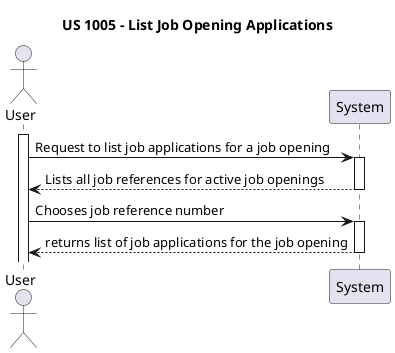 @startuml

title US 1005 - List Job Opening Applications

actor User as U
participant "System" as S

activate U

    U -> S: Request to list job applications for a job opening
    activate S

    S --> U : Lists all job references for active job openings

    deactivate S
    U -> S: Chooses job reference number
    activate S

    S --> U : returns list of job applications for the job opening

    deactivate S


@enduml